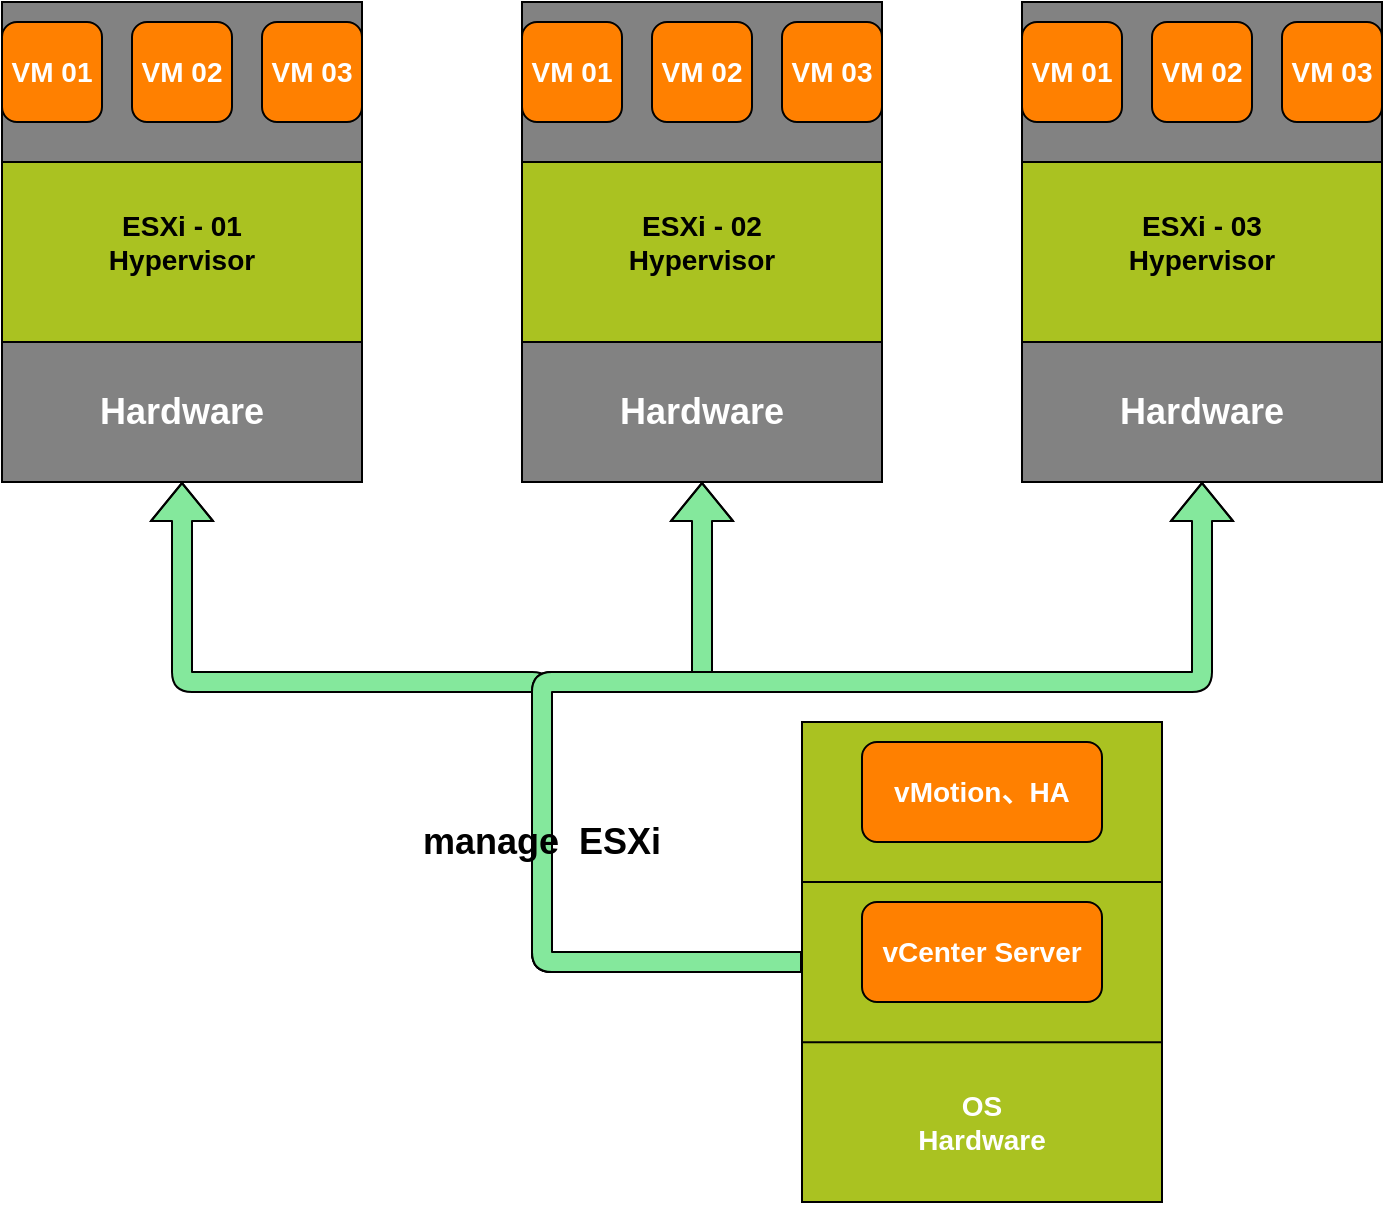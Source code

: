<mxfile version="12.9.9" type="github"><diagram id="beeLmK_Phjg2hHnsCa2G" name="第 1 页"><mxGraphModel dx="946" dy="495" grid="1" gridSize="10" guides="1" tooltips="1" connect="1" arrows="1" fold="1" page="1" pageScale="1" pageWidth="3300" pageHeight="2339" math="0" shadow="0"><root><mxCell id="0"/><mxCell id="1" parent="0"/><mxCell id="_3QtgsMgKf9N45lfkAdq-1" value="" style="rounded=0;whiteSpace=wrap;html=1;fillColor=#AAC221;" vertex="1" parent="1"><mxGeometry x="1090" y="1580" width="180" height="240" as="geometry"/></mxCell><mxCell id="_3QtgsMgKf9N45lfkAdq-2" value="" style="endArrow=none;html=1;exitX=0;exitY=0.667;exitDx=0;exitDy=0;exitPerimeter=0;entryX=1;entryY=0.667;entryDx=0;entryDy=0;entryPerimeter=0;" edge="1" parent="1" source="_3QtgsMgKf9N45lfkAdq-1" target="_3QtgsMgKf9N45lfkAdq-1"><mxGeometry width="50" height="50" relative="1" as="geometry"><mxPoint x="1110" y="1760" as="sourcePoint"/><mxPoint x="1160" y="1710" as="targetPoint"/></mxGeometry></mxCell><mxCell id="_3QtgsMgKf9N45lfkAdq-3" value="" style="endArrow=none;html=1;exitX=0;exitY=0.667;exitDx=0;exitDy=0;exitPerimeter=0;entryX=1;entryY=0.667;entryDx=0;entryDy=0;entryPerimeter=0;" edge="1" parent="1"><mxGeometry width="50" height="50" relative="1" as="geometry"><mxPoint x="1090" y="1660" as="sourcePoint"/><mxPoint x="1270" y="1660" as="targetPoint"/></mxGeometry></mxCell><mxCell id="_3QtgsMgKf9N45lfkAdq-4" value="&lt;b&gt;&lt;font style=&quot;font-size: 14px&quot;&gt;&lt;font color=&quot;#ffffff&quot;&gt;OS&lt;br&gt;Hardware&lt;/font&gt;&lt;br&gt;&lt;/font&gt;&lt;/b&gt;" style="text;html=1;strokeColor=none;fillColor=none;align=center;verticalAlign=middle;whiteSpace=wrap;rounded=0;" vertex="1" parent="1"><mxGeometry x="1160" y="1770" width="40" height="20" as="geometry"/></mxCell><mxCell id="_3QtgsMgKf9N45lfkAdq-8" value="" style="rounded=0;whiteSpace=wrap;html=1;fillColor=#AAC221;" vertex="1" parent="1"><mxGeometry x="690" y="1220" width="180" height="240" as="geometry"/></mxCell><mxCell id="_3QtgsMgKf9N45lfkAdq-9" value="" style="rounded=0;whiteSpace=wrap;html=1;fillColor=#AAC221;" vertex="1" parent="1"><mxGeometry x="950" y="1220" width="180" height="240" as="geometry"/></mxCell><mxCell id="_3QtgsMgKf9N45lfkAdq-10" value="" style="rounded=0;whiteSpace=wrap;html=1;fillColor=#AAC221;" vertex="1" parent="1"><mxGeometry x="1200" y="1220" width="180" height="240" as="geometry"/></mxCell><mxCell id="_3QtgsMgKf9N45lfkAdq-14" value="" style="shape=flexArrow;endArrow=classic;html=1;fillColor=#84E89C;" edge="1" parent="1" source="_3QtgsMgKf9N45lfkAdq-1" target="_3QtgsMgKf9N45lfkAdq-8"><mxGeometry width="50" height="50" relative="1" as="geometry"><mxPoint x="1090" y="1700" as="sourcePoint"/><mxPoint x="780" y="1460" as="targetPoint"/><Array as="points"><mxPoint x="960" y="1700"/><mxPoint x="960" y="1560"/><mxPoint x="780" y="1560"/></Array></mxGeometry></mxCell><mxCell id="_3QtgsMgKf9N45lfkAdq-16" value="" style="shape=flexArrow;endArrow=classic;html=1;entryX=0.5;entryY=1;entryDx=0;entryDy=0;exitX=0;exitY=0.5;exitDx=0;exitDy=0;fillColor=#84E89C;" edge="1" parent="1" source="_3QtgsMgKf9N45lfkAdq-1" target="_3QtgsMgKf9N45lfkAdq-9"><mxGeometry width="50" height="50" relative="1" as="geometry"><mxPoint x="960" y="1560" as="sourcePoint"/><mxPoint x="1040" y="1490" as="targetPoint"/><Array as="points"><mxPoint x="960" y="1700"/><mxPoint x="960" y="1560"/><mxPoint x="1040" y="1560"/></Array></mxGeometry></mxCell><mxCell id="_3QtgsMgKf9N45lfkAdq-17" value="" style="shape=flexArrow;endArrow=classic;html=1;entryX=0.5;entryY=1;entryDx=0;entryDy=0;exitX=0;exitY=0.5;exitDx=0;exitDy=0;fillColor=#84E89C;" edge="1" parent="1" source="_3QtgsMgKf9N45lfkAdq-1" target="_3QtgsMgKf9N45lfkAdq-10"><mxGeometry width="50" height="50" relative="1" as="geometry"><mxPoint x="1100" y="1570" as="sourcePoint"/><mxPoint x="1150" y="1520" as="targetPoint"/><Array as="points"><mxPoint x="960" y="1700"/><mxPoint x="960" y="1560"/><mxPoint x="1290" y="1560"/></Array></mxGeometry></mxCell><mxCell id="_3QtgsMgKf9N45lfkAdq-21" value="&lt;b&gt;&lt;font style=&quot;font-size: 14px&quot; color=&quot;#ffffff&quot;&gt;vMotion、HA&lt;/font&gt;&lt;/b&gt;" style="rounded=1;whiteSpace=wrap;html=1;fillColor=#FF8000;" vertex="1" parent="1"><mxGeometry x="1120" y="1590" width="120" height="50" as="geometry"/></mxCell><mxCell id="_3QtgsMgKf9N45lfkAdq-22" value="&lt;b style=&quot;color: rgb(255 , 255 , 255) ; font-size: 14px&quot;&gt;vCenter Server&lt;/b&gt;" style="rounded=1;whiteSpace=wrap;html=1;fillColor=#FF8000;" vertex="1" parent="1"><mxGeometry x="1120" y="1670" width="120" height="50" as="geometry"/></mxCell><mxCell id="_3QtgsMgKf9N45lfkAdq-25" value="&lt;font style=&quot;font-size: 18px&quot;&gt;&lt;b&gt;manage&amp;nbsp; ESXi&lt;/b&gt;&lt;/font&gt;" style="text;html=1;strokeColor=none;fillColor=none;align=center;verticalAlign=middle;whiteSpace=wrap;rounded=0;" vertex="1" parent="1"><mxGeometry x="880" y="1630" width="160" height="20" as="geometry"/></mxCell><mxCell id="_3QtgsMgKf9N45lfkAdq-26" value="" style="rounded=0;whiteSpace=wrap;html=1;fillColor=#828282;" vertex="1" parent="1"><mxGeometry x="690" y="1390" width="180" height="70" as="geometry"/></mxCell><mxCell id="_3QtgsMgKf9N45lfkAdq-27" value="" style="rounded=0;whiteSpace=wrap;html=1;fillColor=#828282;" vertex="1" parent="1"><mxGeometry x="950" y="1390" width="180" height="70" as="geometry"/></mxCell><mxCell id="_3QtgsMgKf9N45lfkAdq-28" value="" style="rounded=0;whiteSpace=wrap;html=1;fillColor=#828282;" vertex="1" parent="1"><mxGeometry x="1200" y="1390" width="180" height="70" as="geometry"/></mxCell><mxCell id="_3QtgsMgKf9N45lfkAdq-29" value="" style="rounded=0;whiteSpace=wrap;html=1;fillColor=#828282;" vertex="1" parent="1"><mxGeometry x="690" y="1220" width="180" height="80" as="geometry"/></mxCell><mxCell id="_3QtgsMgKf9N45lfkAdq-30" value="" style="rounded=0;whiteSpace=wrap;html=1;fillColor=#828282;" vertex="1" parent="1"><mxGeometry x="950" y="1220" width="180" height="80" as="geometry"/></mxCell><mxCell id="_3QtgsMgKf9N45lfkAdq-31" value="" style="rounded=0;whiteSpace=wrap;html=1;fillColor=#828282;" vertex="1" parent="1"><mxGeometry x="1200" y="1220" width="180" height="80" as="geometry"/></mxCell><mxCell id="_3QtgsMgKf9N45lfkAdq-32" value="&lt;b&gt;&lt;font style=&quot;font-size: 18px&quot; color=&quot;#ffffff&quot;&gt;Hardware&lt;/font&gt;&lt;/b&gt;" style="text;html=1;strokeColor=none;fillColor=none;align=center;verticalAlign=middle;whiteSpace=wrap;rounded=0;" vertex="1" parent="1"><mxGeometry x="760" y="1415" width="40" height="20" as="geometry"/></mxCell><mxCell id="_3QtgsMgKf9N45lfkAdq-35" value="&lt;b&gt;&lt;font style=&quot;font-size: 18px&quot; color=&quot;#ffffff&quot;&gt;Hardware&lt;/font&gt;&lt;/b&gt;" style="text;html=1;strokeColor=none;fillColor=none;align=center;verticalAlign=middle;whiteSpace=wrap;rounded=0;" vertex="1" parent="1"><mxGeometry x="1020" y="1415" width="40" height="20" as="geometry"/></mxCell><mxCell id="_3QtgsMgKf9N45lfkAdq-36" value="&lt;b&gt;&lt;font style=&quot;font-size: 18px&quot; color=&quot;#ffffff&quot;&gt;Hardware&lt;/font&gt;&lt;/b&gt;" style="text;html=1;strokeColor=none;fillColor=none;align=center;verticalAlign=middle;whiteSpace=wrap;rounded=0;" vertex="1" parent="1"><mxGeometry x="1270" y="1415" width="40" height="20" as="geometry"/></mxCell><mxCell id="_3QtgsMgKf9N45lfkAdq-37" value="&lt;b&gt;&lt;font style=&quot;font-size: 14px&quot;&gt;ESXi - 01&lt;br&gt;Hypervisor&lt;br&gt;&lt;/font&gt;&lt;/b&gt;" style="text;html=1;strokeColor=none;fillColor=none;align=center;verticalAlign=middle;whiteSpace=wrap;rounded=0;" vertex="1" parent="1"><mxGeometry x="735" y="1330" width="90" height="20" as="geometry"/></mxCell><mxCell id="_3QtgsMgKf9N45lfkAdq-38" value="&lt;b&gt;&lt;font style=&quot;font-size: 14px&quot;&gt;ESXi - 02&lt;br&gt;&lt;/font&gt;&lt;/b&gt;&lt;b&gt;&lt;font style=&quot;font-size: 14px&quot;&gt;Hypervisor&lt;/font&gt;&lt;/b&gt;&lt;b&gt;&lt;font style=&quot;font-size: 14px&quot;&gt;&lt;br&gt;&lt;/font&gt;&lt;/b&gt;" style="text;html=1;strokeColor=none;fillColor=none;align=center;verticalAlign=middle;whiteSpace=wrap;rounded=0;" vertex="1" parent="1"><mxGeometry x="995" y="1330" width="90" height="20" as="geometry"/></mxCell><mxCell id="_3QtgsMgKf9N45lfkAdq-39" value="&lt;b&gt;&lt;font style=&quot;font-size: 14px&quot;&gt;ESXi - 03&lt;br&gt;&lt;/font&gt;&lt;/b&gt;&lt;b&gt;&lt;font style=&quot;font-size: 14px&quot;&gt;Hypervisor&lt;/font&gt;&lt;/b&gt;&lt;b&gt;&lt;font style=&quot;font-size: 14px&quot;&gt;&lt;br&gt;&lt;/font&gt;&lt;/b&gt;" style="text;html=1;strokeColor=none;fillColor=none;align=center;verticalAlign=middle;whiteSpace=wrap;rounded=0;" vertex="1" parent="1"><mxGeometry x="1245" y="1330" width="90" height="20" as="geometry"/></mxCell><mxCell id="_3QtgsMgKf9N45lfkAdq-40" value="&lt;b&gt;&lt;font style=&quot;font-size: 14px&quot; color=&quot;#ffffff&quot;&gt;VM 01&lt;/font&gt;&lt;/b&gt;" style="rounded=1;whiteSpace=wrap;html=1;fillColor=#FF8000;" vertex="1" parent="1"><mxGeometry x="690" y="1230" width="50" height="50" as="geometry"/></mxCell><mxCell id="_3QtgsMgKf9N45lfkAdq-41" value="&lt;b&gt;&lt;font style=&quot;font-size: 14px&quot; color=&quot;#ffffff&quot;&gt;VM 02&lt;/font&gt;&lt;/b&gt;" style="rounded=1;whiteSpace=wrap;html=1;fillColor=#FF8000;" vertex="1" parent="1"><mxGeometry x="755" y="1230" width="50" height="50" as="geometry"/></mxCell><mxCell id="_3QtgsMgKf9N45lfkAdq-42" value="&lt;b&gt;&lt;font style=&quot;font-size: 14px&quot; color=&quot;#ffffff&quot;&gt;VM 03&lt;/font&gt;&lt;/b&gt;" style="rounded=1;whiteSpace=wrap;html=1;fillColor=#FF8000;" vertex="1" parent="1"><mxGeometry x="820" y="1230" width="50" height="50" as="geometry"/></mxCell><mxCell id="_3QtgsMgKf9N45lfkAdq-43" value="&lt;b&gt;&lt;font style=&quot;font-size: 14px&quot; color=&quot;#ffffff&quot;&gt;VM 03&lt;/font&gt;&lt;/b&gt;" style="rounded=1;whiteSpace=wrap;html=1;fillColor=#FF8000;" vertex="1" parent="1"><mxGeometry x="1080" y="1230" width="50" height="50" as="geometry"/></mxCell><mxCell id="_3QtgsMgKf9N45lfkAdq-44" value="&lt;b&gt;&lt;font style=&quot;font-size: 14px&quot; color=&quot;#ffffff&quot;&gt;VM 01&lt;/font&gt;&lt;/b&gt;" style="rounded=1;whiteSpace=wrap;html=1;fillColor=#FF8000;" vertex="1" parent="1"><mxGeometry x="950" y="1230" width="50" height="50" as="geometry"/></mxCell><mxCell id="_3QtgsMgKf9N45lfkAdq-45" value="&lt;b&gt;&lt;font style=&quot;font-size: 14px&quot; color=&quot;#ffffff&quot;&gt;VM 02&lt;/font&gt;&lt;/b&gt;" style="rounded=1;whiteSpace=wrap;html=1;fillColor=#FF8000;" vertex="1" parent="1"><mxGeometry x="1015" y="1230" width="50" height="50" as="geometry"/></mxCell><mxCell id="_3QtgsMgKf9N45lfkAdq-46" value="&lt;b&gt;&lt;font style=&quot;font-size: 14px&quot; color=&quot;#ffffff&quot;&gt;VM 02&lt;/font&gt;&lt;/b&gt;" style="rounded=1;whiteSpace=wrap;html=1;fillColor=#FF8000;" vertex="1" parent="1"><mxGeometry x="1265" y="1230" width="50" height="50" as="geometry"/></mxCell><mxCell id="_3QtgsMgKf9N45lfkAdq-47" value="&lt;b&gt;&lt;font style=&quot;font-size: 14px&quot; color=&quot;#ffffff&quot;&gt;VM 01&lt;/font&gt;&lt;/b&gt;" style="rounded=1;whiteSpace=wrap;html=1;fillColor=#FF8000;" vertex="1" parent="1"><mxGeometry x="1200" y="1230" width="50" height="50" as="geometry"/></mxCell><mxCell id="_3QtgsMgKf9N45lfkAdq-48" value="&lt;b&gt;&lt;font style=&quot;font-size: 14px&quot; color=&quot;#ffffff&quot;&gt;VM 03&lt;/font&gt;&lt;/b&gt;" style="rounded=1;whiteSpace=wrap;html=1;fillColor=#FF8000;" vertex="1" parent="1"><mxGeometry x="1330" y="1230" width="50" height="50" as="geometry"/></mxCell></root></mxGraphModel></diagram></mxfile>